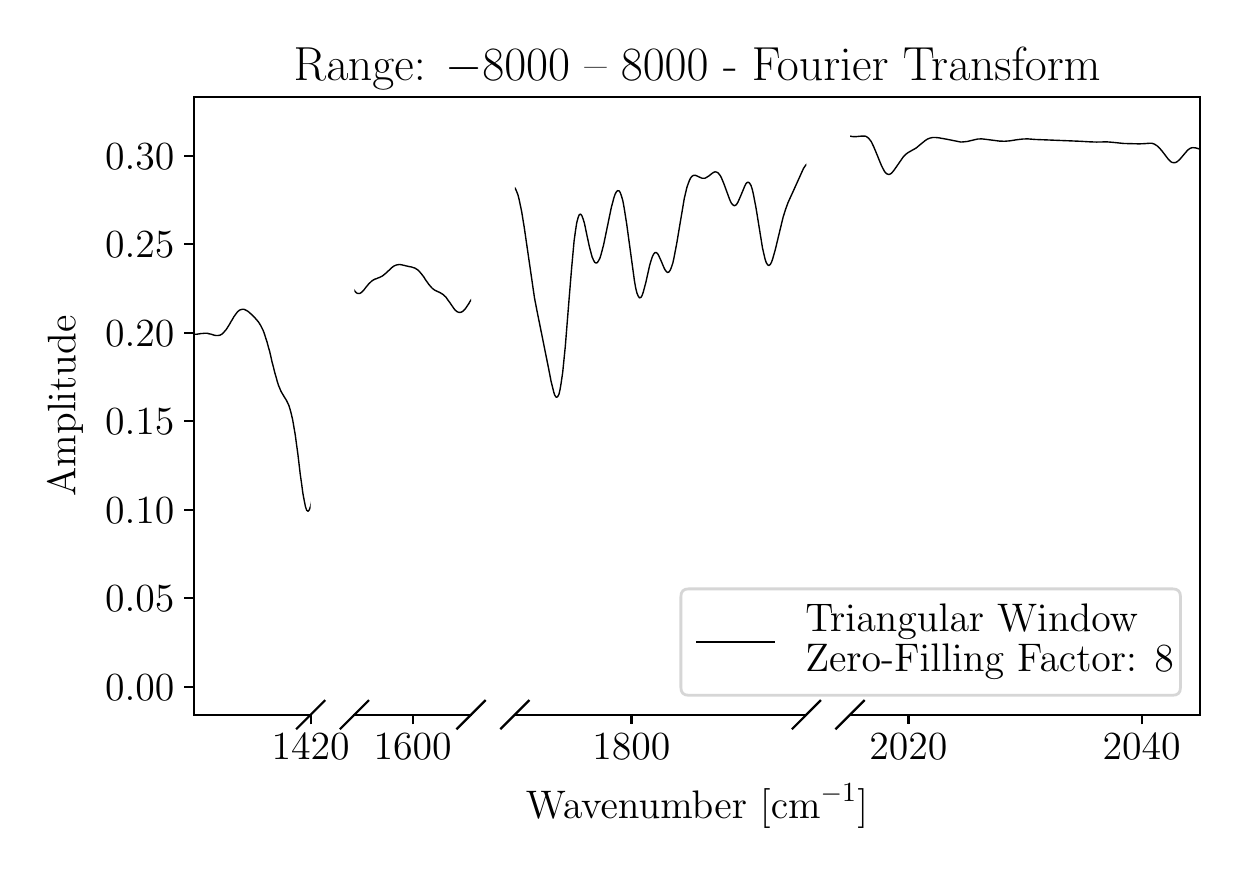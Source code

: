 \begingroup%
\makeatletter%
\begin{pgfpicture}%
\pgfpathrectangle{\pgfpointorigin}{\pgfqpoint{5.962in}{4.103in}}%
\pgfusepath{use as bounding box, clip}%
\begin{pgfscope}%
\pgfsetbuttcap%
\pgfsetmiterjoin%
\definecolor{currentfill}{rgb}{1.0,1.0,1.0}%
\pgfsetfillcolor{currentfill}%
\pgfsetlinewidth{0.0pt}%
\definecolor{currentstroke}{rgb}{1.0,1.0,1.0}%
\pgfsetstrokecolor{currentstroke}%
\pgfsetdash{}{0pt}%
\pgfpathmoveto{\pgfqpoint{0.0in}{0.0in}}%
\pgfpathlineto{\pgfqpoint{5.962in}{0.0in}}%
\pgfpathlineto{\pgfqpoint{5.962in}{4.103in}}%
\pgfpathlineto{\pgfqpoint{0.0in}{4.103in}}%
\pgfpathlineto{\pgfqpoint{0.0in}{0.0in}}%
\pgfpathclose%
\pgfusepath{fill}%
\end{pgfscope}%
\begin{pgfscope}%
\pgfsetbuttcap%
\pgfsetmiterjoin%
\definecolor{currentfill}{rgb}{1.0,1.0,1.0}%
\pgfsetfillcolor{currentfill}%
\pgfsetlinewidth{0.0pt}%
\definecolor{currentstroke}{rgb}{0.0,0.0,0.0}%
\pgfsetstrokecolor{currentstroke}%
\pgfsetstrokeopacity{0.0}%
\pgfsetdash{}{0pt}%
\pgfpathmoveto{\pgfqpoint{0.832in}{0.668in}}%
\pgfpathlineto{\pgfqpoint{1.415in}{0.668in}}%
\pgfpathlineto{\pgfqpoint{1.415in}{3.756in}}%
\pgfpathlineto{\pgfqpoint{0.832in}{3.756in}}%
\pgfpathlineto{\pgfqpoint{0.832in}{0.668in}}%
\pgfpathclose%
\pgfusepath{fill}%
\end{pgfscope}%
\begin{pgfscope}%
\pgfsetbuttcap%
\pgfsetroundjoin%
\definecolor{currentfill}{rgb}{0.0,0.0,0.0}%
\pgfsetfillcolor{currentfill}%
\pgfsetlinewidth{0.803pt}%
\definecolor{currentstroke}{rgb}{0.0,0.0,0.0}%
\pgfsetstrokecolor{currentstroke}%
\pgfsetdash{}{0pt}%
\pgfsys@defobject{currentmarker}{\pgfqpoint{0.0in}{-0.049in}}{\pgfqpoint{0.0in}{0.0in}}{%
\pgfpathmoveto{\pgfqpoint{0.0in}{0.0in}}%
\pgfpathlineto{\pgfqpoint{0.0in}{-0.049in}}%
\pgfusepath{stroke,fill}%
}%
\begin{pgfscope}%
\pgfsys@transformshift{1.415in}{0.668in}%
\pgfsys@useobject{currentmarker}{}%
\end{pgfscope}%
\end{pgfscope}%
\begin{pgfscope}%
\definecolor{textcolor}{rgb}{0.0,0.0,0.0}%
\pgfsetstrokecolor{textcolor}%
\pgfsetfillcolor{textcolor}%
\pgftext[x=1.415in,y=0.571in,,top]{\color{textcolor}\rmfamily\fontsize{14.0}{16.8}\selectfont \(\displaystyle {1420}\)}%
\end{pgfscope}%
\begin{pgfscope}%
\pgfsetbuttcap%
\pgfsetroundjoin%
\definecolor{currentfill}{rgb}{0.0,0.0,0.0}%
\pgfsetfillcolor{currentfill}%
\pgfsetlinewidth{0.803pt}%
\definecolor{currentstroke}{rgb}{0.0,0.0,0.0}%
\pgfsetstrokecolor{currentstroke}%
\pgfsetdash{}{0pt}%
\pgfsys@defobject{currentmarker}{\pgfqpoint{-0.049in}{0.0in}}{\pgfqpoint{-0.0in}{0.0in}}{%
\pgfpathmoveto{\pgfqpoint{-0.0in}{0.0in}}%
\pgfpathlineto{\pgfqpoint{-0.049in}{0.0in}}%
\pgfusepath{stroke,fill}%
}%
\begin{pgfscope}%
\pgfsys@transformshift{0.832in}{0.808in}%
\pgfsys@useobject{currentmarker}{}%
\end{pgfscope}%
\end{pgfscope}%
\begin{pgfscope}%
\definecolor{textcolor}{rgb}{0.0,0.0,0.0}%
\pgfsetstrokecolor{textcolor}%
\pgfsetfillcolor{textcolor}%
\pgftext[x=0.387in, y=0.741in, left, base]{\color{textcolor}\rmfamily\fontsize{14.0}{16.8}\selectfont \(\displaystyle {0.00}\)}%
\end{pgfscope}%
\begin{pgfscope}%
\pgfsetbuttcap%
\pgfsetroundjoin%
\definecolor{currentfill}{rgb}{0.0,0.0,0.0}%
\pgfsetfillcolor{currentfill}%
\pgfsetlinewidth{0.803pt}%
\definecolor{currentstroke}{rgb}{0.0,0.0,0.0}%
\pgfsetstrokecolor{currentstroke}%
\pgfsetdash{}{0pt}%
\pgfsys@defobject{currentmarker}{\pgfqpoint{-0.049in}{0.0in}}{\pgfqpoint{-0.0in}{0.0in}}{%
\pgfpathmoveto{\pgfqpoint{-0.0in}{0.0in}}%
\pgfpathlineto{\pgfqpoint{-0.049in}{0.0in}}%
\pgfusepath{stroke,fill}%
}%
\begin{pgfscope}%
\pgfsys@transformshift{0.832in}{1.251in}%
\pgfsys@useobject{currentmarker}{}%
\end{pgfscope}%
\end{pgfscope}%
\begin{pgfscope}%
\definecolor{textcolor}{rgb}{0.0,0.0,0.0}%
\pgfsetstrokecolor{textcolor}%
\pgfsetfillcolor{textcolor}%
\pgftext[x=0.387in, y=1.183in, left, base]{\color{textcolor}\rmfamily\fontsize{14.0}{16.8}\selectfont \(\displaystyle {0.05}\)}%
\end{pgfscope}%
\begin{pgfscope}%
\pgfsetbuttcap%
\pgfsetroundjoin%
\definecolor{currentfill}{rgb}{0.0,0.0,0.0}%
\pgfsetfillcolor{currentfill}%
\pgfsetlinewidth{0.803pt}%
\definecolor{currentstroke}{rgb}{0.0,0.0,0.0}%
\pgfsetstrokecolor{currentstroke}%
\pgfsetdash{}{0pt}%
\pgfsys@defobject{currentmarker}{\pgfqpoint{-0.049in}{0.0in}}{\pgfqpoint{-0.0in}{0.0in}}{%
\pgfpathmoveto{\pgfqpoint{-0.0in}{0.0in}}%
\pgfpathlineto{\pgfqpoint{-0.049in}{0.0in}}%
\pgfusepath{stroke,fill}%
}%
\begin{pgfscope}%
\pgfsys@transformshift{0.832in}{1.693in}%
\pgfsys@useobject{currentmarker}{}%
\end{pgfscope}%
\end{pgfscope}%
\begin{pgfscope}%
\definecolor{textcolor}{rgb}{0.0,0.0,0.0}%
\pgfsetstrokecolor{textcolor}%
\pgfsetfillcolor{textcolor}%
\pgftext[x=0.387in, y=1.625in, left, base]{\color{textcolor}\rmfamily\fontsize{14.0}{16.8}\selectfont \(\displaystyle {0.10}\)}%
\end{pgfscope}%
\begin{pgfscope}%
\pgfsetbuttcap%
\pgfsetroundjoin%
\definecolor{currentfill}{rgb}{0.0,0.0,0.0}%
\pgfsetfillcolor{currentfill}%
\pgfsetlinewidth{0.803pt}%
\definecolor{currentstroke}{rgb}{0.0,0.0,0.0}%
\pgfsetstrokecolor{currentstroke}%
\pgfsetdash{}{0pt}%
\pgfsys@defobject{currentmarker}{\pgfqpoint{-0.049in}{0.0in}}{\pgfqpoint{-0.0in}{0.0in}}{%
\pgfpathmoveto{\pgfqpoint{-0.0in}{0.0in}}%
\pgfpathlineto{\pgfqpoint{-0.049in}{0.0in}}%
\pgfusepath{stroke,fill}%
}%
\begin{pgfscope}%
\pgfsys@transformshift{0.832in}{2.135in}%
\pgfsys@useobject{currentmarker}{}%
\end{pgfscope}%
\end{pgfscope}%
\begin{pgfscope}%
\definecolor{textcolor}{rgb}{0.0,0.0,0.0}%
\pgfsetstrokecolor{textcolor}%
\pgfsetfillcolor{textcolor}%
\pgftext[x=0.387in, y=2.068in, left, base]{\color{textcolor}\rmfamily\fontsize{14.0}{16.8}\selectfont \(\displaystyle {0.15}\)}%
\end{pgfscope}%
\begin{pgfscope}%
\pgfsetbuttcap%
\pgfsetroundjoin%
\definecolor{currentfill}{rgb}{0.0,0.0,0.0}%
\pgfsetfillcolor{currentfill}%
\pgfsetlinewidth{0.803pt}%
\definecolor{currentstroke}{rgb}{0.0,0.0,0.0}%
\pgfsetstrokecolor{currentstroke}%
\pgfsetdash{}{0pt}%
\pgfsys@defobject{currentmarker}{\pgfqpoint{-0.049in}{0.0in}}{\pgfqpoint{-0.0in}{0.0in}}{%
\pgfpathmoveto{\pgfqpoint{-0.0in}{0.0in}}%
\pgfpathlineto{\pgfqpoint{-0.049in}{0.0in}}%
\pgfusepath{stroke,fill}%
}%
\begin{pgfscope}%
\pgfsys@transformshift{0.832in}{2.577in}%
\pgfsys@useobject{currentmarker}{}%
\end{pgfscope}%
\end{pgfscope}%
\begin{pgfscope}%
\definecolor{textcolor}{rgb}{0.0,0.0,0.0}%
\pgfsetstrokecolor{textcolor}%
\pgfsetfillcolor{textcolor}%
\pgftext[x=0.387in, y=2.51in, left, base]{\color{textcolor}\rmfamily\fontsize{14.0}{16.8}\selectfont \(\displaystyle {0.20}\)}%
\end{pgfscope}%
\begin{pgfscope}%
\pgfsetbuttcap%
\pgfsetroundjoin%
\definecolor{currentfill}{rgb}{0.0,0.0,0.0}%
\pgfsetfillcolor{currentfill}%
\pgfsetlinewidth{0.803pt}%
\definecolor{currentstroke}{rgb}{0.0,0.0,0.0}%
\pgfsetstrokecolor{currentstroke}%
\pgfsetdash{}{0pt}%
\pgfsys@defobject{currentmarker}{\pgfqpoint{-0.049in}{0.0in}}{\pgfqpoint{-0.0in}{0.0in}}{%
\pgfpathmoveto{\pgfqpoint{-0.0in}{0.0in}}%
\pgfpathlineto{\pgfqpoint{-0.049in}{0.0in}}%
\pgfusepath{stroke,fill}%
}%
\begin{pgfscope}%
\pgfsys@transformshift{0.832in}{3.02in}%
\pgfsys@useobject{currentmarker}{}%
\end{pgfscope}%
\end{pgfscope}%
\begin{pgfscope}%
\definecolor{textcolor}{rgb}{0.0,0.0,0.0}%
\pgfsetstrokecolor{textcolor}%
\pgfsetfillcolor{textcolor}%
\pgftext[x=0.387in, y=2.952in, left, base]{\color{textcolor}\rmfamily\fontsize{14.0}{16.8}\selectfont \(\displaystyle {0.25}\)}%
\end{pgfscope}%
\begin{pgfscope}%
\pgfsetbuttcap%
\pgfsetroundjoin%
\definecolor{currentfill}{rgb}{0.0,0.0,0.0}%
\pgfsetfillcolor{currentfill}%
\pgfsetlinewidth{0.803pt}%
\definecolor{currentstroke}{rgb}{0.0,0.0,0.0}%
\pgfsetstrokecolor{currentstroke}%
\pgfsetdash{}{0pt}%
\pgfsys@defobject{currentmarker}{\pgfqpoint{-0.049in}{0.0in}}{\pgfqpoint{-0.0in}{0.0in}}{%
\pgfpathmoveto{\pgfqpoint{-0.0in}{0.0in}}%
\pgfpathlineto{\pgfqpoint{-0.049in}{0.0in}}%
\pgfusepath{stroke,fill}%
}%
\begin{pgfscope}%
\pgfsys@transformshift{0.832in}{3.462in}%
\pgfsys@useobject{currentmarker}{}%
\end{pgfscope}%
\end{pgfscope}%
\begin{pgfscope}%
\definecolor{textcolor}{rgb}{0.0,0.0,0.0}%
\pgfsetstrokecolor{textcolor}%
\pgfsetfillcolor{textcolor}%
\pgftext[x=0.387in, y=3.394in, left, base]{\color{textcolor}\rmfamily\fontsize{14.0}{16.8}\selectfont \(\displaystyle {0.30}\)}%
\end{pgfscope}%
\begin{pgfscope}%
\pgfsetrectcap%
\pgfsetroundjoin%
\pgfsetlinewidth{0.803pt}%
\definecolor{currentstroke}{rgb}{0.0,0.0,0.0}%
\pgfsetstrokecolor{currentstroke}%
\pgfsetdash{}{0pt}%
\pgfpathmoveto{\pgfqpoint{1.346in}{0.599in}}%
\pgfpathlineto{\pgfqpoint{1.484in}{0.737in}}%
\pgfusepath{stroke}%
\end{pgfscope}%
\begin{pgfscope}%
\pgfpathrectangle{\pgfqpoint{0.832in}{0.668in}}{\pgfqpoint{0.583in}{3.088in}}%
\pgfusepath{clip}%
\pgfsetrectcap%
\pgfsetroundjoin%
\pgfsetlinewidth{0.502pt}%
\definecolor{currentstroke}{rgb}{0.0,0.0,0.0}%
\pgfsetstrokecolor{currentstroke}%
\pgfsetdash{}{0pt}%
\pgfpathmoveto{\pgfqpoint{0.832in}{2.57in}}%
\pgfpathlineto{\pgfqpoint{0.838in}{2.57in}}%
\pgfpathlineto{\pgfqpoint{0.844in}{2.57in}}%
\pgfpathlineto{\pgfqpoint{0.851in}{2.571in}}%
\pgfpathlineto{\pgfqpoint{0.857in}{2.572in}}%
\pgfpathlineto{\pgfqpoint{0.864in}{2.573in}}%
\pgfpathlineto{\pgfqpoint{0.87in}{2.574in}}%
\pgfpathlineto{\pgfqpoint{0.876in}{2.574in}}%
\pgfpathlineto{\pgfqpoint{0.883in}{2.575in}}%
\pgfpathlineto{\pgfqpoint{0.889in}{2.575in}}%
\pgfpathlineto{\pgfqpoint{0.896in}{2.575in}}%
\pgfpathlineto{\pgfqpoint{0.902in}{2.574in}}%
\pgfpathlineto{\pgfqpoint{0.908in}{2.572in}}%
\pgfpathlineto{\pgfqpoint{0.915in}{2.571in}}%
\pgfpathlineto{\pgfqpoint{0.921in}{2.569in}}%
\pgfpathlineto{\pgfqpoint{0.928in}{2.567in}}%
\pgfpathlineto{\pgfqpoint{0.934in}{2.565in}}%
\pgfpathlineto{\pgfqpoint{0.94in}{2.564in}}%
\pgfpathlineto{\pgfqpoint{0.947in}{2.564in}}%
\pgfpathlineto{\pgfqpoint{0.953in}{2.564in}}%
\pgfpathlineto{\pgfqpoint{0.96in}{2.565in}}%
\pgfpathlineto{\pgfqpoint{0.966in}{2.568in}}%
\pgfpathlineto{\pgfqpoint{0.973in}{2.572in}}%
\pgfpathlineto{\pgfqpoint{0.979in}{2.578in}}%
\pgfpathlineto{\pgfqpoint{0.985in}{2.585in}}%
\pgfpathlineto{\pgfqpoint{0.992in}{2.593in}}%
\pgfpathlineto{\pgfqpoint{0.998in}{2.602in}}%
\pgfpathlineto{\pgfqpoint{1.005in}{2.613in}}%
\pgfpathlineto{\pgfqpoint{1.011in}{2.623in}}%
\pgfpathlineto{\pgfqpoint{1.017in}{2.634in}}%
\pgfpathlineto{\pgfqpoint{1.024in}{2.645in}}%
\pgfpathlineto{\pgfqpoint{1.03in}{2.656in}}%
\pgfpathlineto{\pgfqpoint{1.037in}{2.666in}}%
\pgfpathlineto{\pgfqpoint{1.043in}{2.674in}}%
\pgfpathlineto{\pgfqpoint{1.049in}{2.682in}}%
\pgfpathlineto{\pgfqpoint{1.056in}{2.688in}}%
\pgfpathlineto{\pgfqpoint{1.062in}{2.692in}}%
\pgfpathlineto{\pgfqpoint{1.069in}{2.694in}}%
\pgfpathlineto{\pgfqpoint{1.075in}{2.695in}}%
\pgfpathlineto{\pgfqpoint{1.081in}{2.695in}}%
\pgfpathlineto{\pgfqpoint{1.088in}{2.692in}}%
\pgfpathlineto{\pgfqpoint{1.094in}{2.689in}}%
\pgfpathlineto{\pgfqpoint{1.101in}{2.685in}}%
\pgfpathlineto{\pgfqpoint{1.107in}{2.68in}}%
\pgfpathlineto{\pgfqpoint{1.113in}{2.674in}}%
\pgfpathlineto{\pgfqpoint{1.12in}{2.669in}}%
\pgfpathlineto{\pgfqpoint{1.126in}{2.662in}}%
\pgfpathlineto{\pgfqpoint{1.133in}{2.656in}}%
\pgfpathlineto{\pgfqpoint{1.139in}{2.649in}}%
\pgfpathlineto{\pgfqpoint{1.145in}{2.642in}}%
\pgfpathlineto{\pgfqpoint{1.152in}{2.634in}}%
\pgfpathlineto{\pgfqpoint{1.158in}{2.625in}}%
\pgfpathlineto{\pgfqpoint{1.165in}{2.614in}}%
\pgfpathlineto{\pgfqpoint{1.171in}{2.602in}}%
\pgfpathlineto{\pgfqpoint{1.178in}{2.588in}}%
\pgfpathlineto{\pgfqpoint{1.184in}{2.571in}}%
\pgfpathlineto{\pgfqpoint{1.19in}{2.552in}}%
\pgfpathlineto{\pgfqpoint{1.197in}{2.531in}}%
\pgfpathlineto{\pgfqpoint{1.203in}{2.508in}}%
\pgfpathlineto{\pgfqpoint{1.21in}{2.484in}}%
\pgfpathlineto{\pgfqpoint{1.216in}{2.458in}}%
\pgfpathlineto{\pgfqpoint{1.222in}{2.431in}}%
\pgfpathlineto{\pgfqpoint{1.229in}{2.405in}}%
\pgfpathlineto{\pgfqpoint{1.235in}{2.38in}}%
\pgfpathlineto{\pgfqpoint{1.242in}{2.356in}}%
\pgfpathlineto{\pgfqpoint{1.248in}{2.334in}}%
\pgfpathlineto{\pgfqpoint{1.254in}{2.315in}}%
\pgfpathlineto{\pgfqpoint{1.261in}{2.298in}}%
\pgfpathlineto{\pgfqpoint{1.267in}{2.284in}}%
\pgfpathlineto{\pgfqpoint{1.274in}{2.272in}}%
\pgfpathlineto{\pgfqpoint{1.28in}{2.262in}}%
\pgfpathlineto{\pgfqpoint{1.286in}{2.252in}}%
\pgfpathlineto{\pgfqpoint{1.293in}{2.241in}}%
\pgfpathlineto{\pgfqpoint{1.299in}{2.229in}}%
\pgfpathlineto{\pgfqpoint{1.306in}{2.214in}}%
\pgfpathlineto{\pgfqpoint{1.312in}{2.195in}}%
\pgfpathlineto{\pgfqpoint{1.318in}{2.172in}}%
\pgfpathlineto{\pgfqpoint{1.325in}{2.142in}}%
\pgfpathlineto{\pgfqpoint{1.331in}{2.107in}}%
\pgfpathlineto{\pgfqpoint{1.338in}{2.066in}}%
\pgfpathlineto{\pgfqpoint{1.344in}{2.021in}}%
\pgfpathlineto{\pgfqpoint{1.351in}{1.971in}}%
\pgfpathlineto{\pgfqpoint{1.357in}{1.92in}}%
\pgfpathlineto{\pgfqpoint{1.363in}{1.869in}}%
\pgfpathlineto{\pgfqpoint{1.37in}{1.82in}}%
\pgfpathlineto{\pgfqpoint{1.376in}{1.775in}}%
\pgfpathlineto{\pgfqpoint{1.383in}{1.737in}}%
\pgfpathlineto{\pgfqpoint{1.389in}{1.708in}}%
\pgfpathlineto{\pgfqpoint{1.395in}{1.69in}}%
\pgfpathlineto{\pgfqpoint{1.402in}{1.685in}}%
\pgfpathlineto{\pgfqpoint{1.408in}{1.692in}}%
\pgfpathlineto{\pgfqpoint{1.415in}{1.713in}}%
\pgfpathlineto{\pgfqpoint{1.421in}{1.746in}}%
\pgfusepath{stroke}%
\end{pgfscope}%
\begin{pgfscope}%
\pgfsetrectcap%
\pgfsetmiterjoin%
\pgfsetlinewidth{0.803pt}%
\definecolor{currentstroke}{rgb}{0.0,0.0,0.0}%
\pgfsetstrokecolor{currentstroke}%
\pgfsetdash{}{0pt}%
\pgfpathmoveto{\pgfqpoint{0.832in}{0.668in}}%
\pgfpathlineto{\pgfqpoint{0.832in}{3.756in}}%
\pgfusepath{stroke}%
\end{pgfscope}%
\begin{pgfscope}%
\pgfsetrectcap%
\pgfsetmiterjoin%
\pgfsetlinewidth{0.803pt}%
\definecolor{currentstroke}{rgb}{0.0,0.0,0.0}%
\pgfsetstrokecolor{currentstroke}%
\pgfsetdash{}{0pt}%
\pgfpathmoveto{\pgfqpoint{0.832in}{0.668in}}%
\pgfpathlineto{\pgfqpoint{1.415in}{0.668in}}%
\pgfusepath{stroke}%
\end{pgfscope}%
\begin{pgfscope}%
\pgfsetbuttcap%
\pgfsetmiterjoin%
\definecolor{currentfill}{rgb}{1.0,1.0,1.0}%
\pgfsetfillcolor{currentfill}%
\pgfsetlinewidth{0.0pt}%
\definecolor{currentstroke}{rgb}{0.0,0.0,0.0}%
\pgfsetstrokecolor{currentstroke}%
\pgfsetstrokeopacity{0.0}%
\pgfsetdash{}{0pt}%
\pgfpathmoveto{\pgfqpoint{1.634in}{0.668in}}%
\pgfpathlineto{\pgfqpoint{2.217in}{0.668in}}%
\pgfpathlineto{\pgfqpoint{2.217in}{3.756in}}%
\pgfpathlineto{\pgfqpoint{1.634in}{3.756in}}%
\pgfpathlineto{\pgfqpoint{1.634in}{0.668in}}%
\pgfpathclose%
\pgfusepath{fill}%
\end{pgfscope}%
\begin{pgfscope}%
\pgfsetbuttcap%
\pgfsetroundjoin%
\definecolor{currentfill}{rgb}{0.0,0.0,0.0}%
\pgfsetfillcolor{currentfill}%
\pgfsetlinewidth{0.803pt}%
\definecolor{currentstroke}{rgb}{0.0,0.0,0.0}%
\pgfsetstrokecolor{currentstroke}%
\pgfsetdash{}{0pt}%
\pgfsys@defobject{currentmarker}{\pgfqpoint{0.0in}{-0.049in}}{\pgfqpoint{0.0in}{0.0in}}{%
\pgfpathmoveto{\pgfqpoint{0.0in}{0.0in}}%
\pgfpathlineto{\pgfqpoint{0.0in}{-0.049in}}%
\pgfusepath{stroke,fill}%
}%
\begin{pgfscope}%
\pgfsys@transformshift{1.925in}{0.668in}%
\pgfsys@useobject{currentmarker}{}%
\end{pgfscope}%
\end{pgfscope}%
\begin{pgfscope}%
\definecolor{textcolor}{rgb}{0.0,0.0,0.0}%
\pgfsetstrokecolor{textcolor}%
\pgfsetfillcolor{textcolor}%
\pgftext[x=1.925in,y=0.571in,,top]{\color{textcolor}\rmfamily\fontsize{14.0}{16.8}\selectfont \(\displaystyle {1600}\)}%
\end{pgfscope}%
\begin{pgfscope}%
\pgfsetrectcap%
\pgfsetroundjoin%
\pgfsetlinewidth{0.803pt}%
\definecolor{currentstroke}{rgb}{0.0,0.0,0.0}%
\pgfsetstrokecolor{currentstroke}%
\pgfsetdash{}{0pt}%
\pgfpathmoveto{\pgfqpoint{2.148in}{0.599in}}%
\pgfpathlineto{\pgfqpoint{2.286in}{0.737in}}%
\pgfusepath{stroke}%
\end{pgfscope}%
\begin{pgfscope}%
\pgfsetrectcap%
\pgfsetroundjoin%
\pgfsetlinewidth{0.803pt}%
\definecolor{currentstroke}{rgb}{0.0,0.0,0.0}%
\pgfsetstrokecolor{currentstroke}%
\pgfsetdash{}{0pt}%
\pgfpathmoveto{\pgfqpoint{1.565in}{0.599in}}%
\pgfpathlineto{\pgfqpoint{1.703in}{0.737in}}%
\pgfusepath{stroke}%
\end{pgfscope}%
\begin{pgfscope}%
\pgfpathrectangle{\pgfqpoint{1.634in}{0.668in}}{\pgfqpoint{0.583in}{3.088in}}%
\pgfusepath{clip}%
\pgfsetrectcap%
\pgfsetroundjoin%
\pgfsetlinewidth{0.502pt}%
\definecolor{currentstroke}{rgb}{0.0,0.0,0.0}%
\pgfsetstrokecolor{currentstroke}%
\pgfsetdash{}{0pt}%
\pgfpathmoveto{\pgfqpoint{1.628in}{2.798in}}%
\pgfpathlineto{\pgfqpoint{1.635in}{2.787in}}%
\pgfpathlineto{\pgfqpoint{1.641in}{2.78in}}%
\pgfpathlineto{\pgfqpoint{1.647in}{2.775in}}%
\pgfpathlineto{\pgfqpoint{1.654in}{2.774in}}%
\pgfpathlineto{\pgfqpoint{1.66in}{2.774in}}%
\pgfpathlineto{\pgfqpoint{1.667in}{2.778in}}%
\pgfpathlineto{\pgfqpoint{1.673in}{2.783in}}%
\pgfpathlineto{\pgfqpoint{1.68in}{2.79in}}%
\pgfpathlineto{\pgfqpoint{1.686in}{2.798in}}%
\pgfpathlineto{\pgfqpoint{1.692in}{2.806in}}%
\pgfpathlineto{\pgfqpoint{1.699in}{2.814in}}%
\pgfpathlineto{\pgfqpoint{1.705in}{2.822in}}%
\pgfpathlineto{\pgfqpoint{1.712in}{2.828in}}%
\pgfpathlineto{\pgfqpoint{1.718in}{2.834in}}%
\pgfpathlineto{\pgfqpoint{1.724in}{2.839in}}%
\pgfpathlineto{\pgfqpoint{1.731in}{2.843in}}%
\pgfpathlineto{\pgfqpoint{1.737in}{2.846in}}%
\pgfpathlineto{\pgfqpoint{1.744in}{2.848in}}%
\pgfpathlineto{\pgfqpoint{1.75in}{2.851in}}%
\pgfpathlineto{\pgfqpoint{1.756in}{2.853in}}%
\pgfpathlineto{\pgfqpoint{1.763in}{2.856in}}%
\pgfpathlineto{\pgfqpoint{1.769in}{2.859in}}%
\pgfpathlineto{\pgfqpoint{1.776in}{2.863in}}%
\pgfpathlineto{\pgfqpoint{1.782in}{2.868in}}%
\pgfpathlineto{\pgfqpoint{1.788in}{2.873in}}%
\pgfpathlineto{\pgfqpoint{1.795in}{2.879in}}%
\pgfpathlineto{\pgfqpoint{1.801in}{2.885in}}%
\pgfpathlineto{\pgfqpoint{1.808in}{2.891in}}%
\pgfpathlineto{\pgfqpoint{1.814in}{2.897in}}%
\pgfpathlineto{\pgfqpoint{1.82in}{2.903in}}%
\pgfpathlineto{\pgfqpoint{1.827in}{2.908in}}%
\pgfpathlineto{\pgfqpoint{1.833in}{2.912in}}%
\pgfpathlineto{\pgfqpoint{1.84in}{2.915in}}%
\pgfpathlineto{\pgfqpoint{1.846in}{2.917in}}%
\pgfpathlineto{\pgfqpoint{1.853in}{2.918in}}%
\pgfpathlineto{\pgfqpoint{1.859in}{2.919in}}%
\pgfpathlineto{\pgfqpoint{1.865in}{2.918in}}%
\pgfpathlineto{\pgfqpoint{1.872in}{2.917in}}%
\pgfpathlineto{\pgfqpoint{1.878in}{2.915in}}%
\pgfpathlineto{\pgfqpoint{1.885in}{2.914in}}%
\pgfpathlineto{\pgfqpoint{1.891in}{2.912in}}%
\pgfpathlineto{\pgfqpoint{1.897in}{2.911in}}%
\pgfpathlineto{\pgfqpoint{1.904in}{2.909in}}%
\pgfpathlineto{\pgfqpoint{1.91in}{2.908in}}%
\pgfpathlineto{\pgfqpoint{1.917in}{2.907in}}%
\pgfpathlineto{\pgfqpoint{1.923in}{2.905in}}%
\pgfpathlineto{\pgfqpoint{1.929in}{2.903in}}%
\pgfpathlineto{\pgfqpoint{1.936in}{2.901in}}%
\pgfpathlineto{\pgfqpoint{1.942in}{2.897in}}%
\pgfpathlineto{\pgfqpoint{1.949in}{2.893in}}%
\pgfpathlineto{\pgfqpoint{1.955in}{2.888in}}%
\pgfpathlineto{\pgfqpoint{1.961in}{2.881in}}%
\pgfpathlineto{\pgfqpoint{1.968in}{2.873in}}%
\pgfpathlineto{\pgfqpoint{1.974in}{2.865in}}%
\pgfpathlineto{\pgfqpoint{1.981in}{2.856in}}%
\pgfpathlineto{\pgfqpoint{1.987in}{2.846in}}%
\pgfpathlineto{\pgfqpoint{1.993in}{2.837in}}%
\pgfpathlineto{\pgfqpoint{2.0in}{2.828in}}%
\pgfpathlineto{\pgfqpoint{2.006in}{2.819in}}%
\pgfpathlineto{\pgfqpoint{2.013in}{2.811in}}%
\pgfpathlineto{\pgfqpoint{2.019in}{2.804in}}%
\pgfpathlineto{\pgfqpoint{2.025in}{2.798in}}%
\pgfpathlineto{\pgfqpoint{2.032in}{2.793in}}%
\pgfpathlineto{\pgfqpoint{2.038in}{2.789in}}%
\pgfpathlineto{\pgfqpoint{2.045in}{2.786in}}%
\pgfpathlineto{\pgfqpoint{2.051in}{2.783in}}%
\pgfpathlineto{\pgfqpoint{2.058in}{2.78in}}%
\pgfpathlineto{\pgfqpoint{2.064in}{2.777in}}%
\pgfpathlineto{\pgfqpoint{2.07in}{2.773in}}%
\pgfpathlineto{\pgfqpoint{2.077in}{2.769in}}%
\pgfpathlineto{\pgfqpoint{2.083in}{2.763in}}%
\pgfpathlineto{\pgfqpoint{2.09in}{2.757in}}%
\pgfpathlineto{\pgfqpoint{2.096in}{2.749in}}%
\pgfpathlineto{\pgfqpoint{2.102in}{2.74in}}%
\pgfpathlineto{\pgfqpoint{2.109in}{2.731in}}%
\pgfpathlineto{\pgfqpoint{2.115in}{2.722in}}%
\pgfpathlineto{\pgfqpoint{2.122in}{2.712in}}%
\pgfpathlineto{\pgfqpoint{2.128in}{2.703in}}%
\pgfpathlineto{\pgfqpoint{2.134in}{2.695in}}%
\pgfpathlineto{\pgfqpoint{2.141in}{2.688in}}%
\pgfpathlineto{\pgfqpoint{2.147in}{2.683in}}%
\pgfpathlineto{\pgfqpoint{2.154in}{2.68in}}%
\pgfpathlineto{\pgfqpoint{2.16in}{2.679in}}%
\pgfpathlineto{\pgfqpoint{2.166in}{2.68in}}%
\pgfpathlineto{\pgfqpoint{2.173in}{2.683in}}%
\pgfpathlineto{\pgfqpoint{2.179in}{2.688in}}%
\pgfpathlineto{\pgfqpoint{2.186in}{2.695in}}%
\pgfpathlineto{\pgfqpoint{2.192in}{2.703in}}%
\pgfpathlineto{\pgfqpoint{2.198in}{2.712in}}%
\pgfpathlineto{\pgfqpoint{2.205in}{2.722in}}%
\pgfpathlineto{\pgfqpoint{2.211in}{2.733in}}%
\pgfpathlineto{\pgfqpoint{2.218in}{2.743in}}%
\pgfusepath{stroke}%
\end{pgfscope}%
\begin{pgfscope}%
\pgfsetrectcap%
\pgfsetmiterjoin%
\pgfsetlinewidth{0.803pt}%
\definecolor{currentstroke}{rgb}{0.0,0.0,0.0}%
\pgfsetstrokecolor{currentstroke}%
\pgfsetdash{}{0pt}%
\pgfpathmoveto{\pgfqpoint{1.634in}{0.668in}}%
\pgfpathlineto{\pgfqpoint{2.217in}{0.668in}}%
\pgfusepath{stroke}%
\end{pgfscope}%
\begin{pgfscope}%
\pgfsetbuttcap%
\pgfsetmiterjoin%
\definecolor{currentfill}{rgb}{1.0,1.0,1.0}%
\pgfsetfillcolor{currentfill}%
\pgfsetlinewidth{0.0pt}%
\definecolor{currentstroke}{rgb}{0.0,0.0,0.0}%
\pgfsetstrokecolor{currentstroke}%
\pgfsetstrokeopacity{0.0}%
\pgfsetdash{}{0pt}%
\pgfpathmoveto{\pgfqpoint{2.436in}{0.668in}}%
\pgfpathlineto{\pgfqpoint{3.893in}{0.668in}}%
\pgfpathlineto{\pgfqpoint{3.893in}{3.756in}}%
\pgfpathlineto{\pgfqpoint{2.436in}{3.756in}}%
\pgfpathlineto{\pgfqpoint{2.436in}{0.668in}}%
\pgfpathclose%
\pgfusepath{fill}%
\end{pgfscope}%
\begin{pgfscope}%
\pgfsetbuttcap%
\pgfsetroundjoin%
\definecolor{currentfill}{rgb}{0.0,0.0,0.0}%
\pgfsetfillcolor{currentfill}%
\pgfsetlinewidth{0.803pt}%
\definecolor{currentstroke}{rgb}{0.0,0.0,0.0}%
\pgfsetstrokecolor{currentstroke}%
\pgfsetdash{}{0pt}%
\pgfsys@defobject{currentmarker}{\pgfqpoint{0.0in}{-0.049in}}{\pgfqpoint{0.0in}{0.0in}}{%
\pgfpathmoveto{\pgfqpoint{0.0in}{0.0in}}%
\pgfpathlineto{\pgfqpoint{0.0in}{-0.049in}}%
\pgfusepath{stroke,fill}%
}%
\begin{pgfscope}%
\pgfsys@transformshift{3.019in}{0.668in}%
\pgfsys@useobject{currentmarker}{}%
\end{pgfscope}%
\end{pgfscope}%
\begin{pgfscope}%
\definecolor{textcolor}{rgb}{0.0,0.0,0.0}%
\pgfsetstrokecolor{textcolor}%
\pgfsetfillcolor{textcolor}%
\pgftext[x=3.019in,y=0.571in,,top]{\color{textcolor}\rmfamily\fontsize{14.0}{16.8}\selectfont \(\displaystyle {1800}\)}%
\end{pgfscope}%
\begin{pgfscope}%
\pgfsetrectcap%
\pgfsetroundjoin%
\pgfsetlinewidth{0.803pt}%
\definecolor{currentstroke}{rgb}{0.0,0.0,0.0}%
\pgfsetstrokecolor{currentstroke}%
\pgfsetdash{}{0pt}%
\pgfpathmoveto{\pgfqpoint{3.825in}{0.599in}}%
\pgfpathlineto{\pgfqpoint{3.962in}{0.737in}}%
\pgfusepath{stroke}%
\end{pgfscope}%
\begin{pgfscope}%
\pgfsetrectcap%
\pgfsetroundjoin%
\pgfsetlinewidth{0.803pt}%
\definecolor{currentstroke}{rgb}{0.0,0.0,0.0}%
\pgfsetstrokecolor{currentstroke}%
\pgfsetdash{}{0pt}%
\pgfpathmoveto{\pgfqpoint{2.367in}{0.599in}}%
\pgfpathlineto{\pgfqpoint{2.505in}{0.737in}}%
\pgfusepath{stroke}%
\end{pgfscope}%
\begin{pgfscope}%
\pgfpathrectangle{\pgfqpoint{2.436in}{0.668in}}{\pgfqpoint{1.458in}{3.088in}}%
\pgfusepath{clip}%
\pgfsetrectcap%
\pgfsetroundjoin%
\pgfsetlinewidth{0.502pt}%
\definecolor{currentstroke}{rgb}{0.0,0.0,0.0}%
\pgfsetstrokecolor{currentstroke}%
\pgfsetdash{}{0pt}%
\pgfpathmoveto{\pgfqpoint{2.431in}{3.307in}}%
\pgfpathlineto{\pgfqpoint{2.438in}{3.299in}}%
\pgfpathlineto{\pgfqpoint{2.444in}{3.286in}}%
\pgfpathlineto{\pgfqpoint{2.451in}{3.268in}}%
\pgfpathlineto{\pgfqpoint{2.457in}{3.245in}}%
\pgfpathlineto{\pgfqpoint{2.47in}{3.183in}}%
\pgfpathlineto{\pgfqpoint{2.483in}{3.103in}}%
\pgfpathlineto{\pgfqpoint{2.534in}{2.752in}}%
\pgfpathlineto{\pgfqpoint{2.547in}{2.685in}}%
\pgfpathlineto{\pgfqpoint{2.604in}{2.402in}}%
\pgfpathlineto{\pgfqpoint{2.617in}{2.335in}}%
\pgfpathlineto{\pgfqpoint{2.63in}{2.282in}}%
\pgfpathlineto{\pgfqpoint{2.636in}{2.264in}}%
\pgfpathlineto{\pgfqpoint{2.643in}{2.255in}}%
\pgfpathlineto{\pgfqpoint{2.649in}{2.257in}}%
\pgfpathlineto{\pgfqpoint{2.656in}{2.269in}}%
\pgfpathlineto{\pgfqpoint{2.662in}{2.294in}}%
\pgfpathlineto{\pgfqpoint{2.668in}{2.331in}}%
\pgfpathlineto{\pgfqpoint{2.675in}{2.379in}}%
\pgfpathlineto{\pgfqpoint{2.688in}{2.508in}}%
\pgfpathlineto{\pgfqpoint{2.707in}{2.746in}}%
\pgfpathlineto{\pgfqpoint{2.72in}{2.904in}}%
\pgfpathlineto{\pgfqpoint{2.732in}{3.036in}}%
\pgfpathlineto{\pgfqpoint{2.739in}{3.087in}}%
\pgfpathlineto{\pgfqpoint{2.745in}{3.126in}}%
\pgfpathlineto{\pgfqpoint{2.752in}{3.153in}}%
\pgfpathlineto{\pgfqpoint{2.758in}{3.168in}}%
\pgfpathlineto{\pgfqpoint{2.764in}{3.171in}}%
\pgfpathlineto{\pgfqpoint{2.771in}{3.163in}}%
\pgfpathlineto{\pgfqpoint{2.777in}{3.147in}}%
\pgfpathlineto{\pgfqpoint{2.784in}{3.124in}}%
\pgfpathlineto{\pgfqpoint{2.796in}{3.066in}}%
\pgfpathlineto{\pgfqpoint{2.809in}{3.006in}}%
\pgfpathlineto{\pgfqpoint{2.822in}{2.957in}}%
\pgfpathlineto{\pgfqpoint{2.829in}{2.941in}}%
\pgfpathlineto{\pgfqpoint{2.835in}{2.93in}}%
\pgfpathlineto{\pgfqpoint{2.841in}{2.926in}}%
\pgfpathlineto{\pgfqpoint{2.848in}{2.928in}}%
\pgfpathlineto{\pgfqpoint{2.854in}{2.937in}}%
\pgfpathlineto{\pgfqpoint{2.861in}{2.95in}}%
\pgfpathlineto{\pgfqpoint{2.867in}{2.969in}}%
\pgfpathlineto{\pgfqpoint{2.88in}{3.019in}}%
\pgfpathlineto{\pgfqpoint{2.899in}{3.111in}}%
\pgfpathlineto{\pgfqpoint{2.918in}{3.203in}}%
\pgfpathlineto{\pgfqpoint{2.931in}{3.252in}}%
\pgfpathlineto{\pgfqpoint{2.937in}{3.27in}}%
\pgfpathlineto{\pgfqpoint{2.944in}{3.283in}}%
\pgfpathlineto{\pgfqpoint{2.95in}{3.288in}}%
\pgfpathlineto{\pgfqpoint{2.957in}{3.287in}}%
\pgfpathlineto{\pgfqpoint{2.963in}{3.278in}}%
\pgfpathlineto{\pgfqpoint{2.969in}{3.261in}}%
\pgfpathlineto{\pgfqpoint{2.976in}{3.237in}}%
\pgfpathlineto{\pgfqpoint{2.982in}{3.204in}}%
\pgfpathlineto{\pgfqpoint{2.995in}{3.122in}}%
\pgfpathlineto{\pgfqpoint{3.034in}{2.836in}}%
\pgfpathlineto{\pgfqpoint{3.04in}{2.802in}}%
\pgfpathlineto{\pgfqpoint{3.046in}{2.777in}}%
\pgfpathlineto{\pgfqpoint{3.053in}{2.76in}}%
\pgfpathlineto{\pgfqpoint{3.059in}{2.752in}}%
\pgfpathlineto{\pgfqpoint{3.066in}{2.754in}}%
\pgfpathlineto{\pgfqpoint{3.072in}{2.764in}}%
\pgfpathlineto{\pgfqpoint{3.078in}{2.781in}}%
\pgfpathlineto{\pgfqpoint{3.091in}{2.83in}}%
\pgfpathlineto{\pgfqpoint{3.11in}{2.915in}}%
\pgfpathlineto{\pgfqpoint{3.117in}{2.939in}}%
\pgfpathlineto{\pgfqpoint{3.123in}{2.957in}}%
\pgfpathlineto{\pgfqpoint{3.13in}{2.971in}}%
\pgfpathlineto{\pgfqpoint{3.136in}{2.978in}}%
\pgfpathlineto{\pgfqpoint{3.142in}{2.979in}}%
\pgfpathlineto{\pgfqpoint{3.149in}{2.974in}}%
\pgfpathlineto{\pgfqpoint{3.155in}{2.964in}}%
\pgfpathlineto{\pgfqpoint{3.168in}{2.935in}}%
\pgfpathlineto{\pgfqpoint{3.181in}{2.904in}}%
\pgfpathlineto{\pgfqpoint{3.187in}{2.892in}}%
\pgfpathlineto{\pgfqpoint{3.194in}{2.883in}}%
\pgfpathlineto{\pgfqpoint{3.2in}{2.879in}}%
\pgfpathlineto{\pgfqpoint{3.207in}{2.882in}}%
\pgfpathlineto{\pgfqpoint{3.213in}{2.891in}}%
\pgfpathlineto{\pgfqpoint{3.219in}{2.906in}}%
\pgfpathlineto{\pgfqpoint{3.226in}{2.927in}}%
\pgfpathlineto{\pgfqpoint{3.232in}{2.955in}}%
\pgfpathlineto{\pgfqpoint{3.245in}{3.023in}}%
\pgfpathlineto{\pgfqpoint{3.283in}{3.249in}}%
\pgfpathlineto{\pgfqpoint{3.296in}{3.304in}}%
\pgfpathlineto{\pgfqpoint{3.303in}{3.324in}}%
\pgfpathlineto{\pgfqpoint{3.309in}{3.34in}}%
\pgfpathlineto{\pgfqpoint{3.315in}{3.352in}}%
\pgfpathlineto{\pgfqpoint{3.322in}{3.36in}}%
\pgfpathlineto{\pgfqpoint{3.328in}{3.364in}}%
\pgfpathlineto{\pgfqpoint{3.335in}{3.365in}}%
\pgfpathlineto{\pgfqpoint{3.341in}{3.364in}}%
\pgfpathlineto{\pgfqpoint{3.354in}{3.358in}}%
\pgfpathlineto{\pgfqpoint{3.367in}{3.352in}}%
\pgfpathlineto{\pgfqpoint{3.373in}{3.35in}}%
\pgfpathlineto{\pgfqpoint{3.379in}{3.35in}}%
\pgfpathlineto{\pgfqpoint{3.386in}{3.35in}}%
\pgfpathlineto{\pgfqpoint{3.392in}{3.353in}}%
\pgfpathlineto{\pgfqpoint{3.405in}{3.361in}}%
\pgfpathlineto{\pgfqpoint{3.424in}{3.376in}}%
\pgfpathlineto{\pgfqpoint{3.431in}{3.38in}}%
\pgfpathlineto{\pgfqpoint{3.437in}{3.382in}}%
\pgfpathlineto{\pgfqpoint{3.444in}{3.381in}}%
\pgfpathlineto{\pgfqpoint{3.45in}{3.378in}}%
\pgfpathlineto{\pgfqpoint{3.456in}{3.372in}}%
\pgfpathlineto{\pgfqpoint{3.463in}{3.363in}}%
\pgfpathlineto{\pgfqpoint{3.469in}{3.352in}}%
\pgfpathlineto{\pgfqpoint{3.482in}{3.32in}}%
\pgfpathlineto{\pgfqpoint{3.508in}{3.249in}}%
\pgfpathlineto{\pgfqpoint{3.514in}{3.234in}}%
\pgfpathlineto{\pgfqpoint{3.52in}{3.223in}}%
\pgfpathlineto{\pgfqpoint{3.527in}{3.216in}}%
\pgfpathlineto{\pgfqpoint{3.533in}{3.213in}}%
\pgfpathlineto{\pgfqpoint{3.54in}{3.215in}}%
\pgfpathlineto{\pgfqpoint{3.546in}{3.222in}}%
\pgfpathlineto{\pgfqpoint{3.552in}{3.232in}}%
\pgfpathlineto{\pgfqpoint{3.565in}{3.262in}}%
\pgfpathlineto{\pgfqpoint{3.585in}{3.31in}}%
\pgfpathlineto{\pgfqpoint{3.591in}{3.322in}}%
\pgfpathlineto{\pgfqpoint{3.597in}{3.329in}}%
\pgfpathlineto{\pgfqpoint{3.604in}{3.33in}}%
\pgfpathlineto{\pgfqpoint{3.61in}{3.325in}}%
\pgfpathlineto{\pgfqpoint{3.617in}{3.313in}}%
\pgfpathlineto{\pgfqpoint{3.623in}{3.294in}}%
\pgfpathlineto{\pgfqpoint{3.629in}{3.268in}}%
\pgfpathlineto{\pgfqpoint{3.642in}{3.2in}}%
\pgfpathlineto{\pgfqpoint{3.674in}{3.002in}}%
\pgfpathlineto{\pgfqpoint{3.681in}{2.971in}}%
\pgfpathlineto{\pgfqpoint{3.687in}{2.946in}}%
\pgfpathlineto{\pgfqpoint{3.693in}{2.928in}}%
\pgfpathlineto{\pgfqpoint{3.7in}{2.917in}}%
\pgfpathlineto{\pgfqpoint{3.706in}{2.914in}}%
\pgfpathlineto{\pgfqpoint{3.713in}{2.919in}}%
\pgfpathlineto{\pgfqpoint{3.719in}{2.93in}}%
\pgfpathlineto{\pgfqpoint{3.725in}{2.947in}}%
\pgfpathlineto{\pgfqpoint{3.738in}{2.993in}}%
\pgfpathlineto{\pgfqpoint{3.777in}{3.155in}}%
\pgfpathlineto{\pgfqpoint{3.79in}{3.196in}}%
\pgfpathlineto{\pgfqpoint{3.802in}{3.229in}}%
\pgfpathlineto{\pgfqpoint{3.828in}{3.286in}}%
\pgfpathlineto{\pgfqpoint{3.879in}{3.399in}}%
\pgfpathlineto{\pgfqpoint{3.892in}{3.418in}}%
\pgfpathlineto{\pgfqpoint{3.898in}{3.424in}}%
\pgfpathlineto{\pgfqpoint{3.898in}{3.424in}}%
\pgfusepath{stroke}%
\end{pgfscope}%
\begin{pgfscope}%
\pgfsetrectcap%
\pgfsetmiterjoin%
\pgfsetlinewidth{0.803pt}%
\definecolor{currentstroke}{rgb}{0.0,0.0,0.0}%
\pgfsetstrokecolor{currentstroke}%
\pgfsetdash{}{0pt}%
\pgfpathmoveto{\pgfqpoint{2.436in}{0.668in}}%
\pgfpathlineto{\pgfqpoint{3.893in}{0.668in}}%
\pgfusepath{stroke}%
\end{pgfscope}%
\begin{pgfscope}%
\pgfsetbuttcap%
\pgfsetmiterjoin%
\definecolor{currentfill}{rgb}{1.0,1.0,1.0}%
\pgfsetfillcolor{currentfill}%
\pgfsetlinewidth{0.0pt}%
\definecolor{currentstroke}{rgb}{0.0,0.0,0.0}%
\pgfsetstrokecolor{currentstroke}%
\pgfsetstrokeopacity{0.0}%
\pgfsetdash{}{0pt}%
\pgfpathmoveto{\pgfqpoint{4.112in}{0.668in}}%
\pgfpathlineto{\pgfqpoint{5.862in}{0.668in}}%
\pgfpathlineto{\pgfqpoint{5.862in}{3.756in}}%
\pgfpathlineto{\pgfqpoint{4.112in}{3.756in}}%
\pgfpathlineto{\pgfqpoint{4.112in}{0.668in}}%
\pgfpathclose%
\pgfusepath{fill}%
\end{pgfscope}%
\begin{pgfscope}%
\pgfsetbuttcap%
\pgfsetroundjoin%
\definecolor{currentfill}{rgb}{0.0,0.0,0.0}%
\pgfsetfillcolor{currentfill}%
\pgfsetlinewidth{0.803pt}%
\definecolor{currentstroke}{rgb}{0.0,0.0,0.0}%
\pgfsetstrokecolor{currentstroke}%
\pgfsetdash{}{0pt}%
\pgfsys@defobject{currentmarker}{\pgfqpoint{0.0in}{-0.049in}}{\pgfqpoint{0.0in}{0.0in}}{%
\pgfpathmoveto{\pgfqpoint{0.0in}{0.0in}}%
\pgfpathlineto{\pgfqpoint{0.0in}{-0.049in}}%
\pgfusepath{stroke,fill}%
}%
\begin{pgfscope}%
\pgfsys@transformshift{4.404in}{0.668in}%
\pgfsys@useobject{currentmarker}{}%
\end{pgfscope}%
\end{pgfscope}%
\begin{pgfscope}%
\definecolor{textcolor}{rgb}{0.0,0.0,0.0}%
\pgfsetstrokecolor{textcolor}%
\pgfsetfillcolor{textcolor}%
\pgftext[x=4.404in,y=0.571in,,top]{\color{textcolor}\rmfamily\fontsize{14.0}{16.8}\selectfont \(\displaystyle {2020}\)}%
\end{pgfscope}%
\begin{pgfscope}%
\pgfsetbuttcap%
\pgfsetroundjoin%
\definecolor{currentfill}{rgb}{0.0,0.0,0.0}%
\pgfsetfillcolor{currentfill}%
\pgfsetlinewidth{0.803pt}%
\definecolor{currentstroke}{rgb}{0.0,0.0,0.0}%
\pgfsetstrokecolor{currentstroke}%
\pgfsetdash{}{0pt}%
\pgfsys@defobject{currentmarker}{\pgfqpoint{0.0in}{-0.049in}}{\pgfqpoint{0.0in}{0.0in}}{%
\pgfpathmoveto{\pgfqpoint{0.0in}{0.0in}}%
\pgfpathlineto{\pgfqpoint{0.0in}{-0.049in}}%
\pgfusepath{stroke,fill}%
}%
\begin{pgfscope}%
\pgfsys@transformshift{5.57in}{0.668in}%
\pgfsys@useobject{currentmarker}{}%
\end{pgfscope}%
\end{pgfscope}%
\begin{pgfscope}%
\definecolor{textcolor}{rgb}{0.0,0.0,0.0}%
\pgfsetstrokecolor{textcolor}%
\pgfsetfillcolor{textcolor}%
\pgftext[x=5.57in,y=0.571in,,top]{\color{textcolor}\rmfamily\fontsize{14.0}{16.8}\selectfont \(\displaystyle {2040}\)}%
\end{pgfscope}%
\begin{pgfscope}%
\pgfsetrectcap%
\pgfsetroundjoin%
\pgfsetlinewidth{0.803pt}%
\definecolor{currentstroke}{rgb}{0.0,0.0,0.0}%
\pgfsetstrokecolor{currentstroke}%
\pgfsetdash{}{0pt}%
\pgfpathmoveto{\pgfqpoint{4.043in}{0.599in}}%
\pgfpathlineto{\pgfqpoint{4.181in}{0.737in}}%
\pgfusepath{stroke}%
\end{pgfscope}%
\begin{pgfscope}%
\pgfpathrectangle{\pgfqpoint{4.112in}{0.668in}}{\pgfqpoint{1.749in}{3.088in}}%
\pgfusepath{clip}%
\pgfsetrectcap%
\pgfsetroundjoin%
\pgfsetlinewidth{0.502pt}%
\definecolor{currentstroke}{rgb}{0.0,0.0,0.0}%
\pgfsetstrokecolor{currentstroke}%
\pgfsetdash{}{0pt}%
\pgfpathmoveto{\pgfqpoint{4.109in}{3.561in}}%
\pgfpathlineto{\pgfqpoint{4.128in}{3.558in}}%
\pgfpathlineto{\pgfqpoint{4.141in}{3.558in}}%
\pgfpathlineto{\pgfqpoint{4.16in}{3.56in}}%
\pgfpathlineto{\pgfqpoint{4.173in}{3.561in}}%
\pgfpathlineto{\pgfqpoint{4.186in}{3.561in}}%
\pgfpathlineto{\pgfqpoint{4.192in}{3.559in}}%
\pgfpathlineto{\pgfqpoint{4.198in}{3.555in}}%
\pgfpathlineto{\pgfqpoint{4.205in}{3.55in}}%
\pgfpathlineto{\pgfqpoint{4.211in}{3.542in}}%
\pgfpathlineto{\pgfqpoint{4.218in}{3.533in}}%
\pgfpathlineto{\pgfqpoint{4.23in}{3.508in}}%
\pgfpathlineto{\pgfqpoint{4.243in}{3.477in}}%
\pgfpathlineto{\pgfqpoint{4.269in}{3.413in}}%
\pgfpathlineto{\pgfqpoint{4.282in}{3.388in}}%
\pgfpathlineto{\pgfqpoint{4.288in}{3.379in}}%
\pgfpathlineto{\pgfqpoint{4.294in}{3.373in}}%
\pgfpathlineto{\pgfqpoint{4.301in}{3.37in}}%
\pgfpathlineto{\pgfqpoint{4.307in}{3.369in}}%
\pgfpathlineto{\pgfqpoint{4.314in}{3.372in}}%
\pgfpathlineto{\pgfqpoint{4.32in}{3.376in}}%
\pgfpathlineto{\pgfqpoint{4.333in}{3.392in}}%
\pgfpathlineto{\pgfqpoint{4.378in}{3.457in}}%
\pgfpathlineto{\pgfqpoint{4.391in}{3.47in}}%
\pgfpathlineto{\pgfqpoint{4.403in}{3.479in}}%
\pgfpathlineto{\pgfqpoint{4.442in}{3.501in}}%
\pgfpathlineto{\pgfqpoint{4.461in}{3.517in}}%
\pgfpathlineto{\pgfqpoint{4.487in}{3.538in}}%
\pgfpathlineto{\pgfqpoint{4.499in}{3.546in}}%
\pgfpathlineto{\pgfqpoint{4.512in}{3.551in}}%
\pgfpathlineto{\pgfqpoint{4.525in}{3.554in}}%
\pgfpathlineto{\pgfqpoint{4.538in}{3.554in}}%
\pgfpathlineto{\pgfqpoint{4.557in}{3.552in}}%
\pgfpathlineto{\pgfqpoint{4.596in}{3.545in}}%
\pgfpathlineto{\pgfqpoint{4.666in}{3.531in}}%
\pgfpathlineto{\pgfqpoint{4.679in}{3.532in}}%
\pgfpathlineto{\pgfqpoint{4.698in}{3.534in}}%
\pgfpathlineto{\pgfqpoint{4.749in}{3.546in}}%
\pgfpathlineto{\pgfqpoint{4.769in}{3.547in}}%
\pgfpathlineto{\pgfqpoint{4.788in}{3.545in}}%
\pgfpathlineto{\pgfqpoint{4.858in}{3.536in}}%
\pgfpathlineto{\pgfqpoint{4.884in}{3.535in}}%
\pgfpathlineto{\pgfqpoint{4.91in}{3.537in}}%
\pgfpathlineto{\pgfqpoint{4.948in}{3.543in}}%
\pgfpathlineto{\pgfqpoint{4.974in}{3.546in}}%
\pgfpathlineto{\pgfqpoint{4.999in}{3.547in}}%
\pgfpathlineto{\pgfqpoint{5.038in}{3.544in}}%
\pgfpathlineto{\pgfqpoint{5.089in}{3.542in}}%
\pgfpathlineto{\pgfqpoint{5.262in}{3.535in}}%
\pgfpathlineto{\pgfqpoint{5.313in}{3.532in}}%
\pgfpathlineto{\pgfqpoint{5.345in}{3.531in}}%
\pgfpathlineto{\pgfqpoint{5.396in}{3.532in}}%
\pgfpathlineto{\pgfqpoint{5.422in}{3.53in}}%
\pgfpathlineto{\pgfqpoint{5.48in}{3.524in}}%
\pgfpathlineto{\pgfqpoint{5.557in}{3.522in}}%
\pgfpathlineto{\pgfqpoint{5.582in}{3.523in}}%
\pgfpathlineto{\pgfqpoint{5.608in}{3.525in}}%
\pgfpathlineto{\pgfqpoint{5.621in}{3.525in}}%
\pgfpathlineto{\pgfqpoint{5.633in}{3.521in}}%
\pgfpathlineto{\pgfqpoint{5.646in}{3.513in}}%
\pgfpathlineto{\pgfqpoint{5.659in}{3.501in}}%
\pgfpathlineto{\pgfqpoint{5.672in}{3.486in}}%
\pgfpathlineto{\pgfqpoint{5.704in}{3.444in}}%
\pgfpathlineto{\pgfqpoint{5.717in}{3.432in}}%
\pgfpathlineto{\pgfqpoint{5.723in}{3.429in}}%
\pgfpathlineto{\pgfqpoint{5.73in}{3.428in}}%
\pgfpathlineto{\pgfqpoint{5.736in}{3.428in}}%
\pgfpathlineto{\pgfqpoint{5.742in}{3.43in}}%
\pgfpathlineto{\pgfqpoint{5.749in}{3.434in}}%
\pgfpathlineto{\pgfqpoint{5.762in}{3.446in}}%
\pgfpathlineto{\pgfqpoint{5.8in}{3.491in}}%
\pgfpathlineto{\pgfqpoint{5.813in}{3.5in}}%
\pgfpathlineto{\pgfqpoint{5.819in}{3.502in}}%
\pgfpathlineto{\pgfqpoint{5.826in}{3.503in}}%
\pgfpathlineto{\pgfqpoint{5.839in}{3.502in}}%
\pgfpathlineto{\pgfqpoint{5.851in}{3.499in}}%
\pgfpathlineto{\pgfqpoint{5.864in}{3.494in}}%
\pgfpathlineto{\pgfqpoint{5.864in}{3.494in}}%
\pgfusepath{stroke}%
\end{pgfscope}%
\begin{pgfscope}%
\pgfsetrectcap%
\pgfsetmiterjoin%
\pgfsetlinewidth{0.803pt}%
\definecolor{currentstroke}{rgb}{0.0,0.0,0.0}%
\pgfsetstrokecolor{currentstroke}%
\pgfsetdash{}{0pt}%
\pgfpathmoveto{\pgfqpoint{4.112in}{0.668in}}%
\pgfpathlineto{\pgfqpoint{5.862in}{0.668in}}%
\pgfusepath{stroke}%
\end{pgfscope}%
\begin{pgfscope}%
\pgfsetbuttcap%
\pgfsetmiterjoin%
\pgfsetlinewidth{0.0pt}%
\definecolor{currentstroke}{rgb}{0.0,0.0,0.0}%
\pgfsetstrokecolor{currentstroke}%
\pgfsetstrokeopacity{0.0}%
\pgfsetdash{}{0pt}%
\pgfpathmoveto{\pgfqpoint{0.832in}{0.668in}}%
\pgfpathlineto{\pgfqpoint{5.862in}{0.668in}}%
\pgfpathlineto{\pgfqpoint{5.862in}{3.756in}}%
\pgfpathlineto{\pgfqpoint{0.832in}{3.756in}}%
\pgfpathlineto{\pgfqpoint{0.832in}{0.668in}}%
\pgfpathclose%
\pgfusepath{}%
\end{pgfscope}%
\begin{pgfscope}%
\definecolor{textcolor}{rgb}{0.0,0.0,0.0}%
\pgfsetstrokecolor{textcolor}%
\pgfsetfillcolor{textcolor}%
\pgftext[x=3.347in,y=0.321in,,top]{\color{textcolor}\rmfamily\fontsize{14.0}{16.8}\selectfont Wavenumber [cm\(\displaystyle ^{-1}\)]}%
\end{pgfscope}%
\begin{pgfscope}%
\definecolor{textcolor}{rgb}{0.0,0.0,0.0}%
\pgfsetstrokecolor{textcolor}%
\pgfsetfillcolor{textcolor}%
\pgftext[x=0.277in,y=2.212in,,bottom,rotate=90.0]{\color{textcolor}\rmfamily\fontsize{14.0}{16.8}\selectfont Amplitude}%
\end{pgfscope}%
\begin{pgfscope}%
\pgfsetrectcap%
\pgfsetmiterjoin%
\pgfsetlinewidth{0.803pt}%
\definecolor{currentstroke}{rgb}{0.0,0.0,0.0}%
\pgfsetstrokecolor{currentstroke}%
\pgfsetdash{}{0pt}%
\pgfpathmoveto{\pgfqpoint{5.862in}{0.668in}}%
\pgfpathlineto{\pgfqpoint{5.862in}{3.756in}}%
\pgfusepath{stroke}%
\end{pgfscope}%
\begin{pgfscope}%
\pgfsetrectcap%
\pgfsetmiterjoin%
\pgfsetlinewidth{0.803pt}%
\definecolor{currentstroke}{rgb}{0.0,0.0,0.0}%
\pgfsetstrokecolor{currentstroke}%
\pgfsetdash{}{0pt}%
\pgfpathmoveto{\pgfqpoint{0.832in}{3.756in}}%
\pgfpathlineto{\pgfqpoint{5.862in}{3.756in}}%
\pgfusepath{stroke}%
\end{pgfscope}%
\begin{pgfscope}%
\definecolor{textcolor}{rgb}{0.0,0.0,0.0}%
\pgfsetstrokecolor{textcolor}%
\pgfsetfillcolor{textcolor}%
\pgftext[x=3.347in,y=3.84in,,base]{\color{textcolor}\rmfamily\fontsize{16.8}{20.16}\selectfont Range: \(\displaystyle -8000\) -- \(\displaystyle 8000\) - Fourier Transform}%
\end{pgfscope}%
\begin{pgfscope}%
\pgfsetbuttcap%
\pgfsetmiterjoin%
\definecolor{currentfill}{rgb}{1.0,1.0,1.0}%
\pgfsetfillcolor{currentfill}%
\pgfsetfillopacity{0.8}%
\pgfsetlinewidth{1.004pt}%
\definecolor{currentstroke}{rgb}{0.8,0.8,0.8}%
\pgfsetstrokecolor{currentstroke}%
\pgfsetstrokeopacity{0.8}%
\pgfsetdash{}{0pt}%
\pgfpathmoveto{\pgfqpoint{3.305in}{0.765in}}%
\pgfpathlineto{\pgfqpoint{5.725in}{0.765in}}%
\pgfpathquadraticcurveto{\pgfqpoint{5.764in}{0.765in}}{\pgfqpoint{5.764in}{0.804in}}%
\pgfpathlineto{\pgfqpoint{5.764in}{1.258in}}%
\pgfpathquadraticcurveto{\pgfqpoint{5.764in}{1.297in}}{\pgfqpoint{5.725in}{1.297in}}%
\pgfpathlineto{\pgfqpoint{3.305in}{1.297in}}%
\pgfpathquadraticcurveto{\pgfqpoint{3.266in}{1.297in}}{\pgfqpoint{3.266in}{1.258in}}%
\pgfpathlineto{\pgfqpoint{3.266in}{0.804in}}%
\pgfpathquadraticcurveto{\pgfqpoint{3.266in}{0.765in}}{\pgfqpoint{3.305in}{0.765in}}%
\pgfpathlineto{\pgfqpoint{3.305in}{0.765in}}%
\pgfpathclose%
\pgfusepath{stroke,fill}%
\end{pgfscope}%
\begin{pgfscope}%
\pgfsetrectcap%
\pgfsetroundjoin%
\pgfsetlinewidth{0.502pt}%
\definecolor{currentstroke}{rgb}{0.0,0.0,0.0}%
\pgfsetstrokecolor{currentstroke}%
\pgfsetdash{}{0pt}%
\pgfpathmoveto{\pgfqpoint{3.344in}{1.032in}}%
\pgfpathlineto{\pgfqpoint{3.538in}{1.032in}}%
\pgfpathlineto{\pgfqpoint{3.733in}{1.032in}}%
\pgfusepath{stroke}%
\end{pgfscope}%
\begin{pgfscope}%
\definecolor{textcolor}{rgb}{0.0,0.0,0.0}%
\pgfsetstrokecolor{textcolor}%
\pgfsetfillcolor{textcolor}%
\pgftext[x=3.888in, y=1.085in, left, base]{\color{textcolor}\rmfamily\fontsize{14.0}{16.8}\selectfont Triangular Window }%
\end{pgfscope}%
\begin{pgfscope}%
\definecolor{textcolor}{rgb}{0.0,0.0,0.0}%
\pgfsetstrokecolor{textcolor}%
\pgfsetfillcolor{textcolor}%
\pgftext[x=3.888in, y=0.883in, left, base]{\color{textcolor}\rmfamily\fontsize{14.0}{16.8}\selectfont  Zero-Filling Factor: 8}%
\end{pgfscope}%
\end{pgfpicture}%
\makeatother%
\endgroup%
